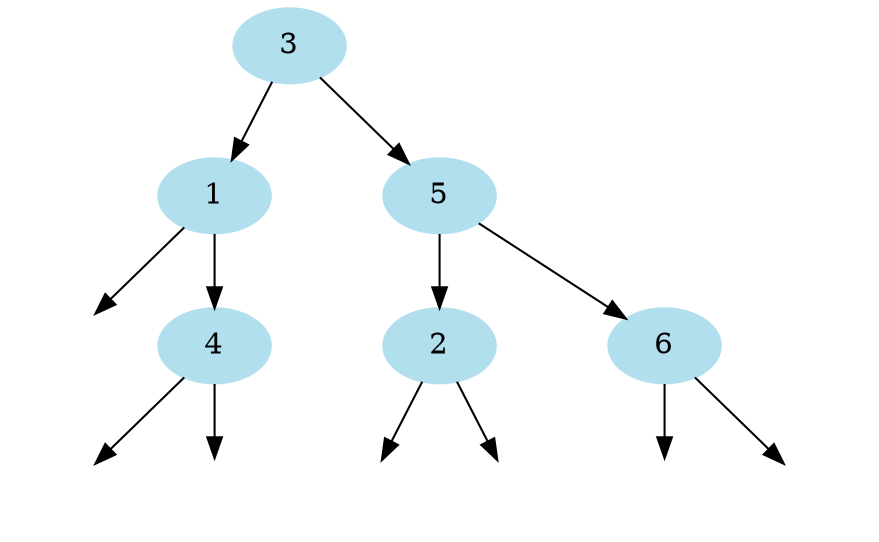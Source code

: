 digraph Tree {
node [color=lightblue2, style=filled];
"139779332288672" [label="3"]
"139779332288672" -> "139779332288864"
"139779332288864" [label="1"]
L139779332288864 [label="",color=white]
139779332288864 -> L139779332288864
"139779332288864" -> "139779332288768"
"139779332288768" [label="4"]
L139779332288768 [label="",color=white]
139779332288768 -> L139779332288768
R139779332288768 [label="",color=white]
139779332288768 -> R139779332288768
"139779332288672" -> "139779332288480"
"139779332288480" [label="5"]
"139779332288480" -> "139779332288576"
"139779332288576" [label="2"]
L139779332288576 [label="",color=white]
139779332288576 -> L139779332288576
R139779332288576 [label="",color=white]
139779332288576 -> R139779332288576
"139779332288480" -> "139779332288384"
"139779332288384" [label="6"]
L139779332288384 [label="",color=white]
139779332288384 -> L139779332288384
R139779332288384 [label="",color=white]
139779332288384 -> R139779332288384
}
